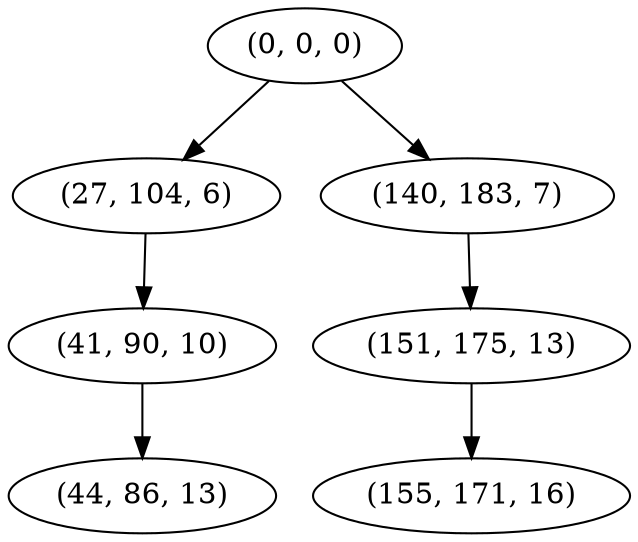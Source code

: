 digraph tree {
    "(0, 0, 0)";
    "(27, 104, 6)";
    "(41, 90, 10)";
    "(44, 86, 13)";
    "(140, 183, 7)";
    "(151, 175, 13)";
    "(155, 171, 16)";
    "(0, 0, 0)" -> "(27, 104, 6)";
    "(0, 0, 0)" -> "(140, 183, 7)";
    "(27, 104, 6)" -> "(41, 90, 10)";
    "(41, 90, 10)" -> "(44, 86, 13)";
    "(140, 183, 7)" -> "(151, 175, 13)";
    "(151, 175, 13)" -> "(155, 171, 16)";
}
